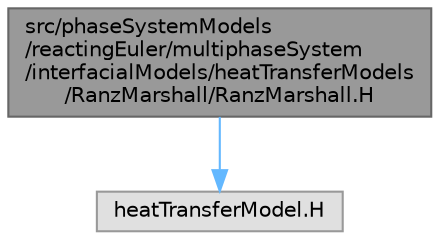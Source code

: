 digraph "src/phaseSystemModels/reactingEuler/multiphaseSystem/interfacialModels/heatTransferModels/RanzMarshall/RanzMarshall.H"
{
 // LATEX_PDF_SIZE
  bgcolor="transparent";
  edge [fontname=Helvetica,fontsize=10,labelfontname=Helvetica,labelfontsize=10];
  node [fontname=Helvetica,fontsize=10,shape=box,height=0.2,width=0.4];
  Node1 [id="Node000001",label="src/phaseSystemModels\l/reactingEuler/multiphaseSystem\l/interfacialModels/heatTransferModels\l/RanzMarshall/RanzMarshall.H",height=0.2,width=0.4,color="gray40", fillcolor="grey60", style="filled", fontcolor="black",tooltip=" "];
  Node1 -> Node2 [id="edge1_Node000001_Node000002",color="steelblue1",style="solid",tooltip=" "];
  Node2 [id="Node000002",label="heatTransferModel.H",height=0.2,width=0.4,color="grey60", fillcolor="#E0E0E0", style="filled",tooltip=" "];
}
